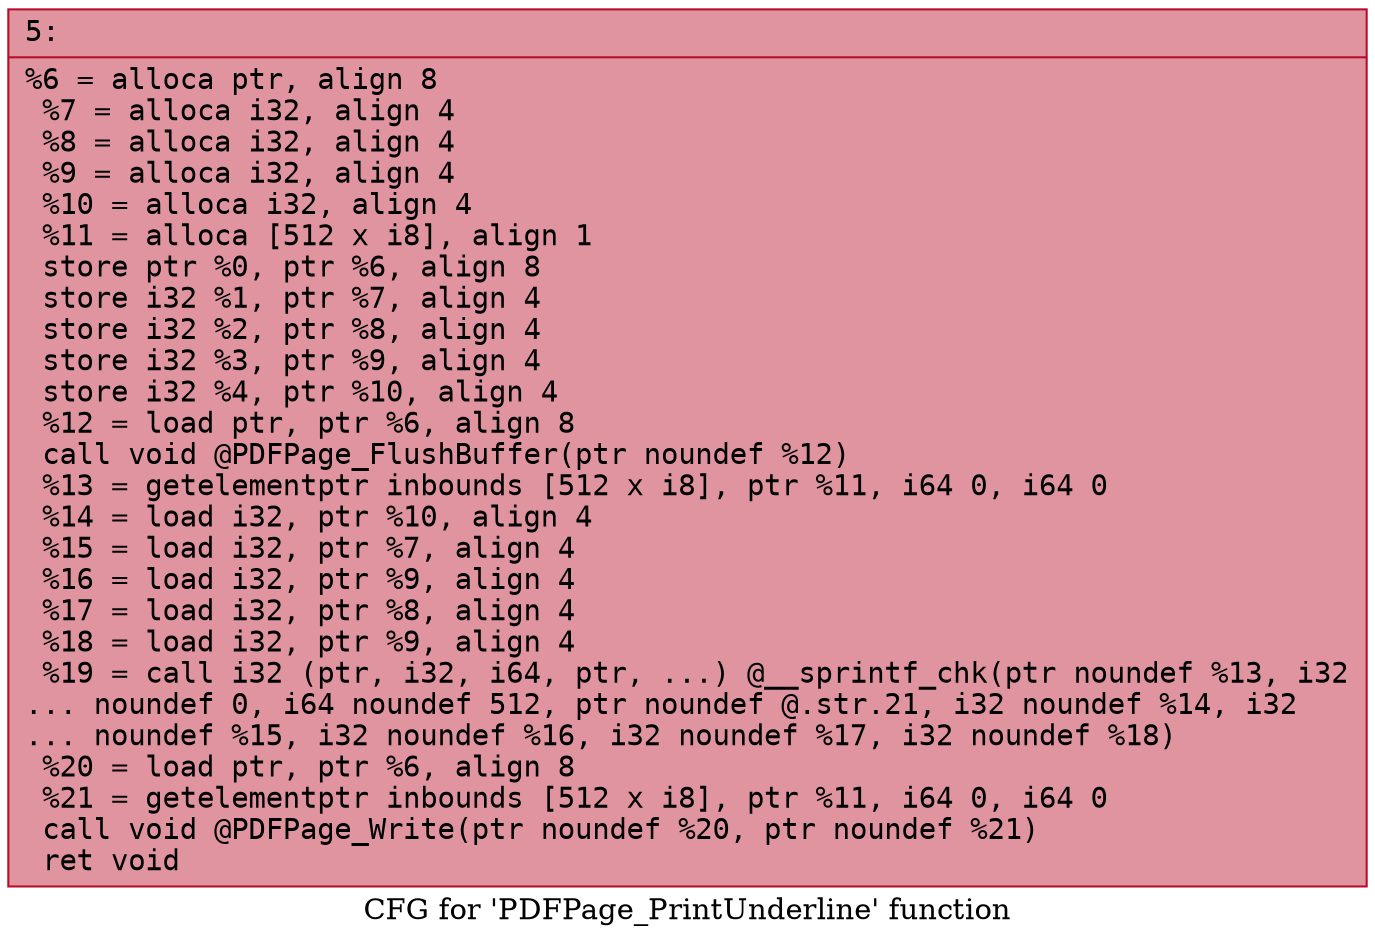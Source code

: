digraph "CFG for 'PDFPage_PrintUnderline' function" {
	label="CFG for 'PDFPage_PrintUnderline' function";

	Node0x60000052b750 [shape=record,color="#b70d28ff", style=filled, fillcolor="#b70d2870" fontname="Courier",label="{5:\l|  %6 = alloca ptr, align 8\l  %7 = alloca i32, align 4\l  %8 = alloca i32, align 4\l  %9 = alloca i32, align 4\l  %10 = alloca i32, align 4\l  %11 = alloca [512 x i8], align 1\l  store ptr %0, ptr %6, align 8\l  store i32 %1, ptr %7, align 4\l  store i32 %2, ptr %8, align 4\l  store i32 %3, ptr %9, align 4\l  store i32 %4, ptr %10, align 4\l  %12 = load ptr, ptr %6, align 8\l  call void @PDFPage_FlushBuffer(ptr noundef %12)\l  %13 = getelementptr inbounds [512 x i8], ptr %11, i64 0, i64 0\l  %14 = load i32, ptr %10, align 4\l  %15 = load i32, ptr %7, align 4\l  %16 = load i32, ptr %9, align 4\l  %17 = load i32, ptr %8, align 4\l  %18 = load i32, ptr %9, align 4\l  %19 = call i32 (ptr, i32, i64, ptr, ...) @__sprintf_chk(ptr noundef %13, i32\l... noundef 0, i64 noundef 512, ptr noundef @.str.21, i32 noundef %14, i32\l... noundef %15, i32 noundef %16, i32 noundef %17, i32 noundef %18)\l  %20 = load ptr, ptr %6, align 8\l  %21 = getelementptr inbounds [512 x i8], ptr %11, i64 0, i64 0\l  call void @PDFPage_Write(ptr noundef %20, ptr noundef %21)\l  ret void\l}"];
}

